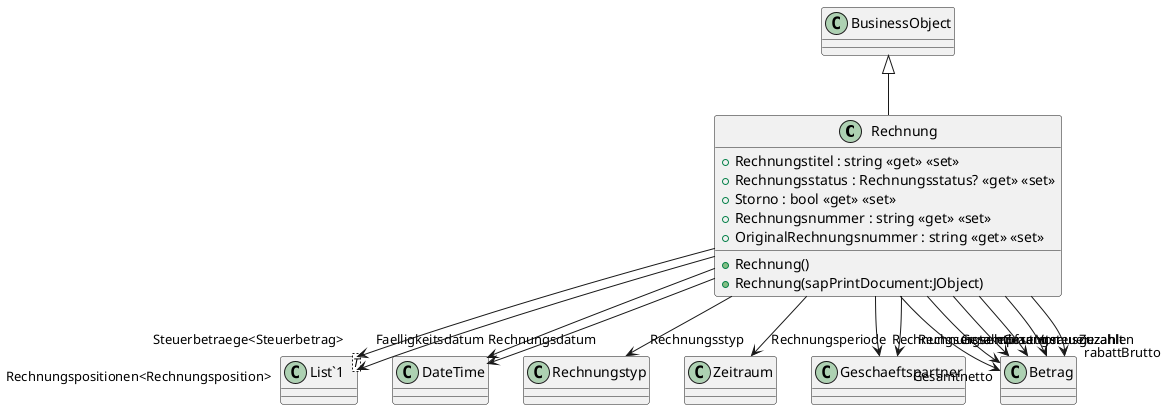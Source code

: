 @startuml
class Rechnung {
    + Rechnungstitel : string <<get>> <<set>>
    + Rechnungsstatus : Rechnungsstatus? <<get>> <<set>>
    + Storno : bool <<get>> <<set>>
    + Rechnungsnummer : string <<get>> <<set>>
    + OriginalRechnungsnummer : string <<get>> <<set>>
    + Rechnung()
    + Rechnung(sapPrintDocument:JObject)
}
class "List`1"<T> {
}
BusinessObject <|-- Rechnung
Rechnung --> "Rechnungsdatum" DateTime
Rechnung --> "Faelligkeitsdatum" DateTime
Rechnung --> "Rechnungsstyp" Rechnungstyp
Rechnung --> "Rechnungsperiode" Zeitraum
Rechnung --> "Rechnungsersteller" Geschaeftspartner
Rechnung --> "Rechnungsempfaenger" Geschaeftspartner
Rechnung --> "Gesamtnetto" Betrag
Rechnung --> "Gesamtsteuer" Betrag
Rechnung --> "Gesamtbrutto" Betrag
Rechnung --> "Vorausgezahlt" Betrag
Rechnung --> "rabattBrutto" Betrag
Rechnung --> "Zuzahlen" Betrag
Rechnung --> "Steuerbetraege<Steuerbetrag>" "List`1"
Rechnung --> "Rechnungspositionen<Rechnungsposition>" "List`1"
@enduml
